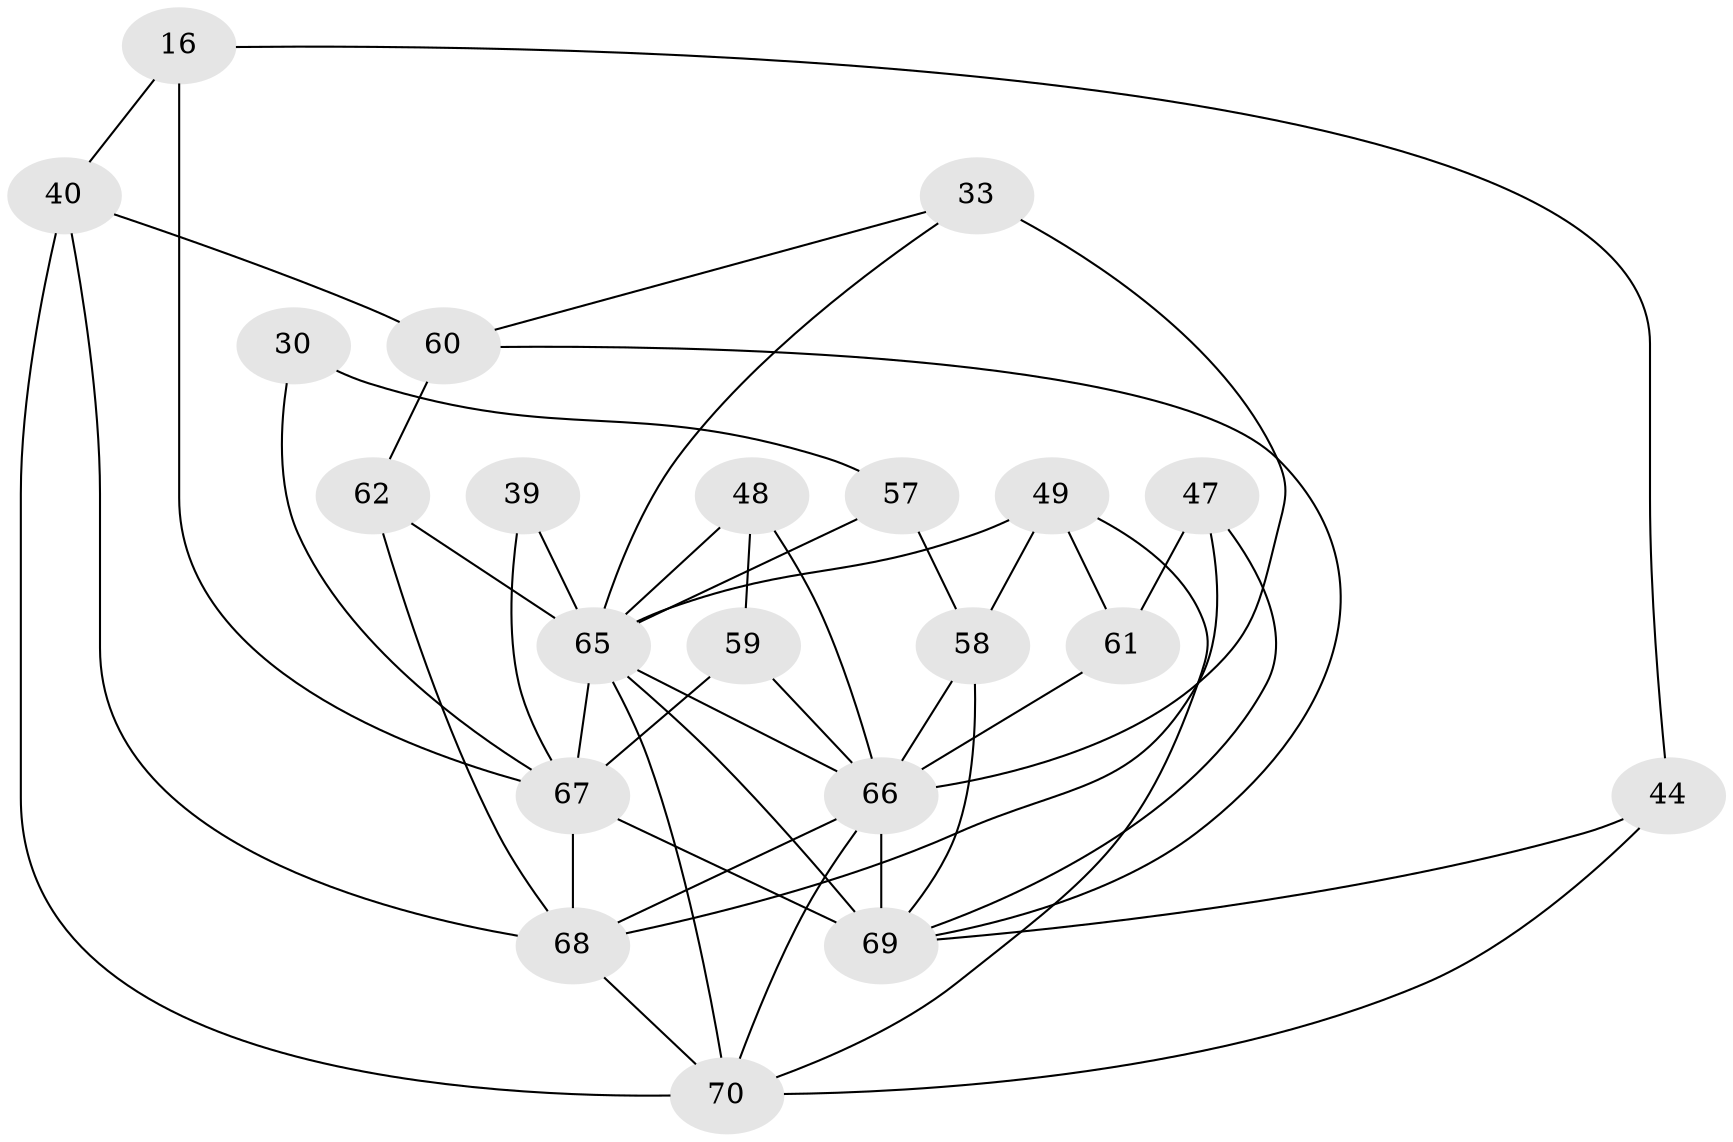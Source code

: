 // original degree distribution, {4: 1.0}
// Generated by graph-tools (version 1.1) at 2025/01/03/04/25 22:01:07]
// undirected, 21 vertices, 46 edges
graph export_dot {
graph [start="1"]
  node [color=gray90,style=filled];
  16;
  30;
  33;
  39;
  40 [super="+28"];
  44 [super="+18"];
  47;
  48 [super="+26"];
  49 [super="+38"];
  57 [super="+5+55"];
  58 [super="+29"];
  59;
  60 [super="+14"];
  61 [super="+45"];
  62;
  65 [super="+13+23+32+42+50+54"];
  66 [super="+63+17+37"];
  67 [super="+10+52"];
  68 [super="+27+36"];
  69 [super="+15+43"];
  70 [super="+46+64+56"];
  16 -- 40;
  16 -- 67 [weight=2];
  16 -- 44;
  30 -- 57 [weight=2];
  30 -- 67 [weight=2];
  33 -- 66 [weight=2];
  33 -- 60;
  33 -- 65;
  39 -- 67;
  39 -- 65 [weight=3];
  40 -- 60 [weight=2];
  40 -- 68 [weight=2];
  40 -- 70;
  44 -- 70 [weight=3];
  44 -- 69 [weight=2];
  47 -- 68;
  47 -- 61 [weight=2];
  47 -- 69;
  48 -- 59 [weight=2];
  48 -- 65 [weight=3];
  48 -- 66;
  49 -- 58 [weight=2];
  49 -- 61;
  49 -- 65 [weight=2];
  49 -- 70;
  57 -- 65 [weight=7];
  57 -- 58;
  58 -- 69;
  58 -- 66 [weight=2];
  59 -- 67;
  59 -- 66;
  60 -- 62 [weight=2];
  60 -- 69;
  61 -- 66 [weight=3];
  62 -- 68;
  62 -- 65;
  65 -- 69 [weight=2];
  65 -- 70 [weight=3];
  65 -- 66 [weight=5];
  65 -- 67 [weight=3];
  66 -- 69 [weight=5];
  66 -- 70 [weight=2];
  66 -- 68;
  67 -- 68 [weight=3];
  67 -- 69 [weight=2];
  68 -- 70 [weight=2];
}
